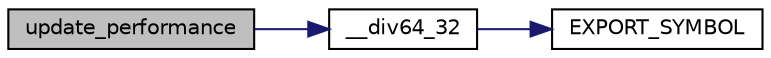 digraph "update_performance"
{
  edge [fontname="Helvetica",fontsize="10",labelfontname="Helvetica",labelfontsize="10"];
  node [fontname="Helvetica",fontsize="10",shape=record];
  rankdir="LR";
  Node1 [label="update_performance",height=0.2,width=0.4,color="black", fillcolor="grey75", style="filled", fontcolor="black"];
  Node1 -> Node2 [color="midnightblue",fontsize="10",style="solid",fontname="Helvetica"];
  Node2 [label="__div64_32",height=0.2,width=0.4,color="black", fillcolor="white", style="filled",URL="$helpers_8c.html#aff7dbb9c60a4d1c2a3648918d7d083e6"];
  Node2 -> Node3 [color="midnightblue",fontsize="10",style="solid",fontname="Helvetica"];
  Node3 [label="EXPORT_SYMBOL",height=0.2,width=0.4,color="black", fillcolor="white", style="filled",URL="$helpers_8c.html#a6b260ca72a53d15fc7e64d9b70d46d96"];
}
